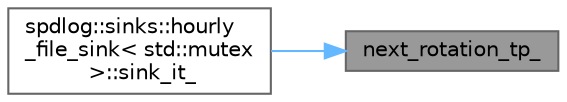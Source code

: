 digraph "next_rotation_tp_"
{
 // LATEX_PDF_SIZE
  bgcolor="transparent";
  edge [fontname=Helvetica,fontsize=10,labelfontname=Helvetica,labelfontsize=10];
  node [fontname=Helvetica,fontsize=10,shape=box,height=0.2,width=0.4];
  rankdir="RL";
  Node1 [id="Node000001",label="next_rotation_tp_",height=0.2,width=0.4,color="gray40", fillcolor="grey60", style="filled", fontcolor="black",tooltip=" "];
  Node1 -> Node2 [id="edge1_Node000001_Node000002",dir="back",color="steelblue1",style="solid",tooltip=" "];
  Node2 [id="Node000002",label="spdlog::sinks::hourly\l_file_sink\< std::mutex\l \>::sink_it_",height=0.2,width=0.4,color="grey40", fillcolor="white", style="filled",URL="$classspdlog_1_1sinks_1_1hourly__file__sink.html#a218d132667a573552a90e2bfc260c982",tooltip=" "];
}
